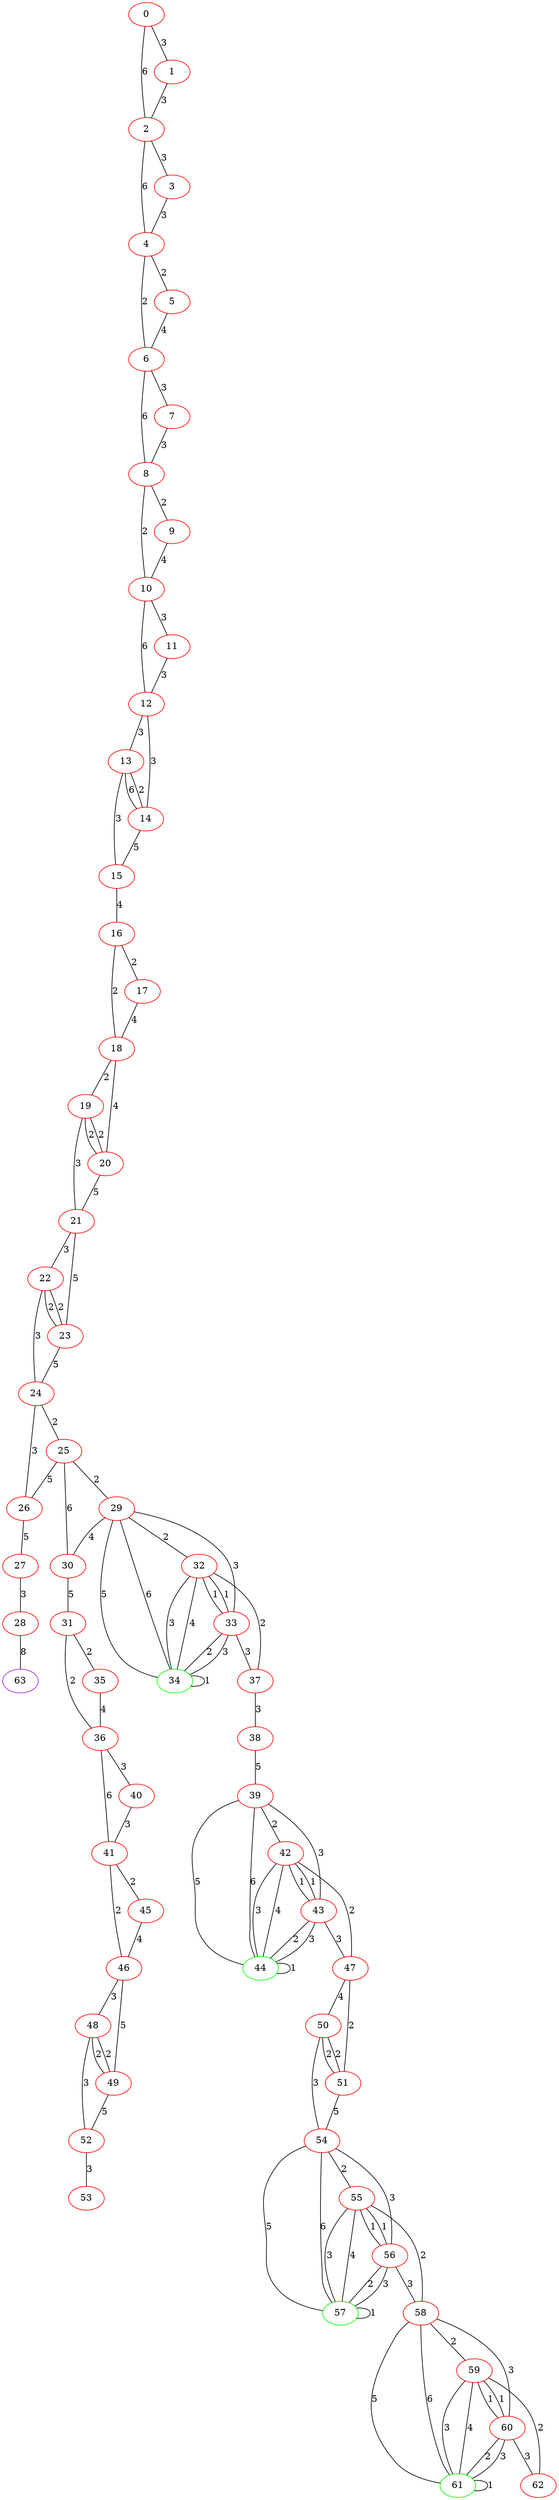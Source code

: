 graph "" {
0 [color=red, weight=1];
1 [color=red, weight=1];
2 [color=red, weight=1];
3 [color=red, weight=1];
4 [color=red, weight=1];
5 [color=red, weight=1];
6 [color=red, weight=1];
7 [color=red, weight=1];
8 [color=red, weight=1];
9 [color=red, weight=1];
10 [color=red, weight=1];
11 [color=red, weight=1];
12 [color=red, weight=1];
13 [color=red, weight=1];
14 [color=red, weight=1];
15 [color=red, weight=1];
16 [color=red, weight=1];
17 [color=red, weight=1];
18 [color=red, weight=1];
19 [color=red, weight=1];
20 [color=red, weight=1];
21 [color=red, weight=1];
22 [color=red, weight=1];
23 [color=red, weight=1];
24 [color=red, weight=1];
25 [color=red, weight=1];
26 [color=red, weight=1];
27 [color=red, weight=1];
28 [color=red, weight=1];
29 [color=red, weight=1];
30 [color=red, weight=1];
31 [color=red, weight=1];
32 [color=red, weight=1];
33 [color=red, weight=1];
34 [color=green, weight=2];
35 [color=red, weight=1];
36 [color=red, weight=1];
37 [color=red, weight=1];
38 [color=red, weight=1];
39 [color=red, weight=1];
40 [color=red, weight=1];
41 [color=red, weight=1];
42 [color=red, weight=1];
43 [color=red, weight=1];
44 [color=green, weight=2];
45 [color=red, weight=1];
46 [color=red, weight=1];
47 [color=red, weight=1];
48 [color=red, weight=1];
49 [color=red, weight=1];
50 [color=red, weight=1];
51 [color=red, weight=1];
52 [color=red, weight=1];
53 [color=red, weight=1];
54 [color=red, weight=1];
55 [color=red, weight=1];
56 [color=red, weight=1];
57 [color=green, weight=2];
58 [color=red, weight=1];
59 [color=red, weight=1];
60 [color=red, weight=1];
61 [color=green, weight=2];
62 [color=red, weight=1];
63 [color=purple, weight=4];
0 -- 1  [key=0, label=3];
0 -- 2  [key=0, label=6];
1 -- 2  [key=0, label=3];
2 -- 3  [key=0, label=3];
2 -- 4  [key=0, label=6];
3 -- 4  [key=0, label=3];
4 -- 5  [key=0, label=2];
4 -- 6  [key=0, label=2];
5 -- 6  [key=0, label=4];
6 -- 8  [key=0, label=6];
6 -- 7  [key=0, label=3];
7 -- 8  [key=0, label=3];
8 -- 9  [key=0, label=2];
8 -- 10  [key=0, label=2];
9 -- 10  [key=0, label=4];
10 -- 11  [key=0, label=3];
10 -- 12  [key=0, label=6];
11 -- 12  [key=0, label=3];
12 -- 13  [key=0, label=3];
12 -- 14  [key=0, label=3];
13 -- 14  [key=0, label=6];
13 -- 14  [key=1, label=2];
13 -- 15  [key=0, label=3];
14 -- 15  [key=0, label=5];
15 -- 16  [key=0, label=4];
16 -- 17  [key=0, label=2];
16 -- 18  [key=0, label=2];
17 -- 18  [key=0, label=4];
18 -- 19  [key=0, label=2];
18 -- 20  [key=0, label=4];
19 -- 20  [key=0, label=2];
19 -- 20  [key=1, label=2];
19 -- 21  [key=0, label=3];
20 -- 21  [key=0, label=5];
21 -- 22  [key=0, label=3];
21 -- 23  [key=0, label=5];
22 -- 24  [key=0, label=3];
22 -- 23  [key=0, label=2];
22 -- 23  [key=1, label=2];
23 -- 24  [key=0, label=5];
24 -- 25  [key=0, label=2];
24 -- 26  [key=0, label=3];
25 -- 26  [key=0, label=5];
25 -- 29  [key=0, label=2];
25 -- 30  [key=0, label=6];
26 -- 27  [key=0, label=5];
27 -- 28  [key=0, label=3];
28 -- 63  [key=0, label=8];
29 -- 32  [key=0, label=2];
29 -- 34  [key=0, label=5];
29 -- 34  [key=1, label=6];
29 -- 30  [key=0, label=4];
29 -- 33  [key=0, label=3];
30 -- 31  [key=0, label=5];
31 -- 35  [key=0, label=2];
31 -- 36  [key=0, label=2];
32 -- 33  [key=0, label=1];
32 -- 33  [key=1, label=1];
32 -- 34  [key=0, label=3];
32 -- 34  [key=1, label=4];
32 -- 37  [key=0, label=2];
33 -- 34  [key=0, label=2];
33 -- 34  [key=1, label=3];
33 -- 37  [key=0, label=3];
34 -- 34  [key=0, label=1];
35 -- 36  [key=0, label=4];
36 -- 40  [key=0, label=3];
36 -- 41  [key=0, label=6];
37 -- 38  [key=0, label=3];
38 -- 39  [key=0, label=5];
39 -- 42  [key=0, label=2];
39 -- 43  [key=0, label=3];
39 -- 44  [key=0, label=5];
39 -- 44  [key=1, label=6];
40 -- 41  [key=0, label=3];
41 -- 45  [key=0, label=2];
41 -- 46  [key=0, label=2];
42 -- 47  [key=0, label=2];
42 -- 43  [key=0, label=1];
42 -- 43  [key=1, label=1];
42 -- 44  [key=0, label=3];
42 -- 44  [key=1, label=4];
43 -- 47  [key=0, label=3];
43 -- 44  [key=0, label=2];
43 -- 44  [key=1, label=3];
44 -- 44  [key=0, label=1];
45 -- 46  [key=0, label=4];
46 -- 48  [key=0, label=3];
46 -- 49  [key=0, label=5];
47 -- 50  [key=0, label=4];
47 -- 51  [key=0, label=2];
48 -- 49  [key=0, label=2];
48 -- 49  [key=1, label=2];
48 -- 52  [key=0, label=3];
49 -- 52  [key=0, label=5];
50 -- 51  [key=0, label=2];
50 -- 51  [key=1, label=2];
50 -- 54  [key=0, label=3];
51 -- 54  [key=0, label=5];
52 -- 53  [key=0, label=3];
54 -- 56  [key=0, label=3];
54 -- 57  [key=0, label=5];
54 -- 57  [key=1, label=6];
54 -- 55  [key=0, label=2];
55 -- 56  [key=0, label=1];
55 -- 56  [key=1, label=1];
55 -- 57  [key=0, label=3];
55 -- 57  [key=1, label=4];
55 -- 58  [key=0, label=2];
56 -- 57  [key=0, label=2];
56 -- 57  [key=1, label=3];
56 -- 58  [key=0, label=3];
57 -- 57  [key=0, label=1];
58 -- 59  [key=0, label=2];
58 -- 60  [key=0, label=3];
58 -- 61  [key=0, label=5];
58 -- 61  [key=1, label=6];
59 -- 60  [key=0, label=1];
59 -- 60  [key=1, label=1];
59 -- 61  [key=0, label=3];
59 -- 61  [key=1, label=4];
59 -- 62  [key=0, label=2];
60 -- 61  [key=0, label=2];
60 -- 61  [key=1, label=3];
60 -- 62  [key=0, label=3];
61 -- 61  [key=0, label=1];
}
